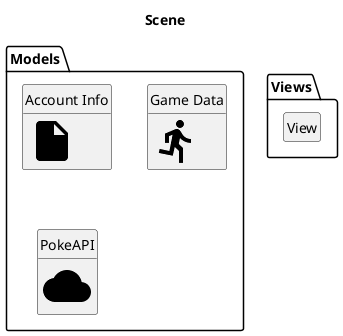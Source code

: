 @startuml "Scene"
skinparam BackgroundColor white
skinparam ClassFontColor black
skinparam ArrowColor black
skinparam ArrowFontColor black
hide empty members
hide circle

!include <material/common>
!include <material/cloud>
!include <material/file>
!include <material/run>

title "Scene"

package Models {
	class Accounts as "Account Info" {
    <$ma_file>
  }
	class Games as "Game Data" {
    <$ma_run>
  }
	class PokeAPI {
    <$ma_cloud>
  }
}

package Views {
  ' hide LoadOrCreateTrainer
  class View as "View"
  
}

@enduml
